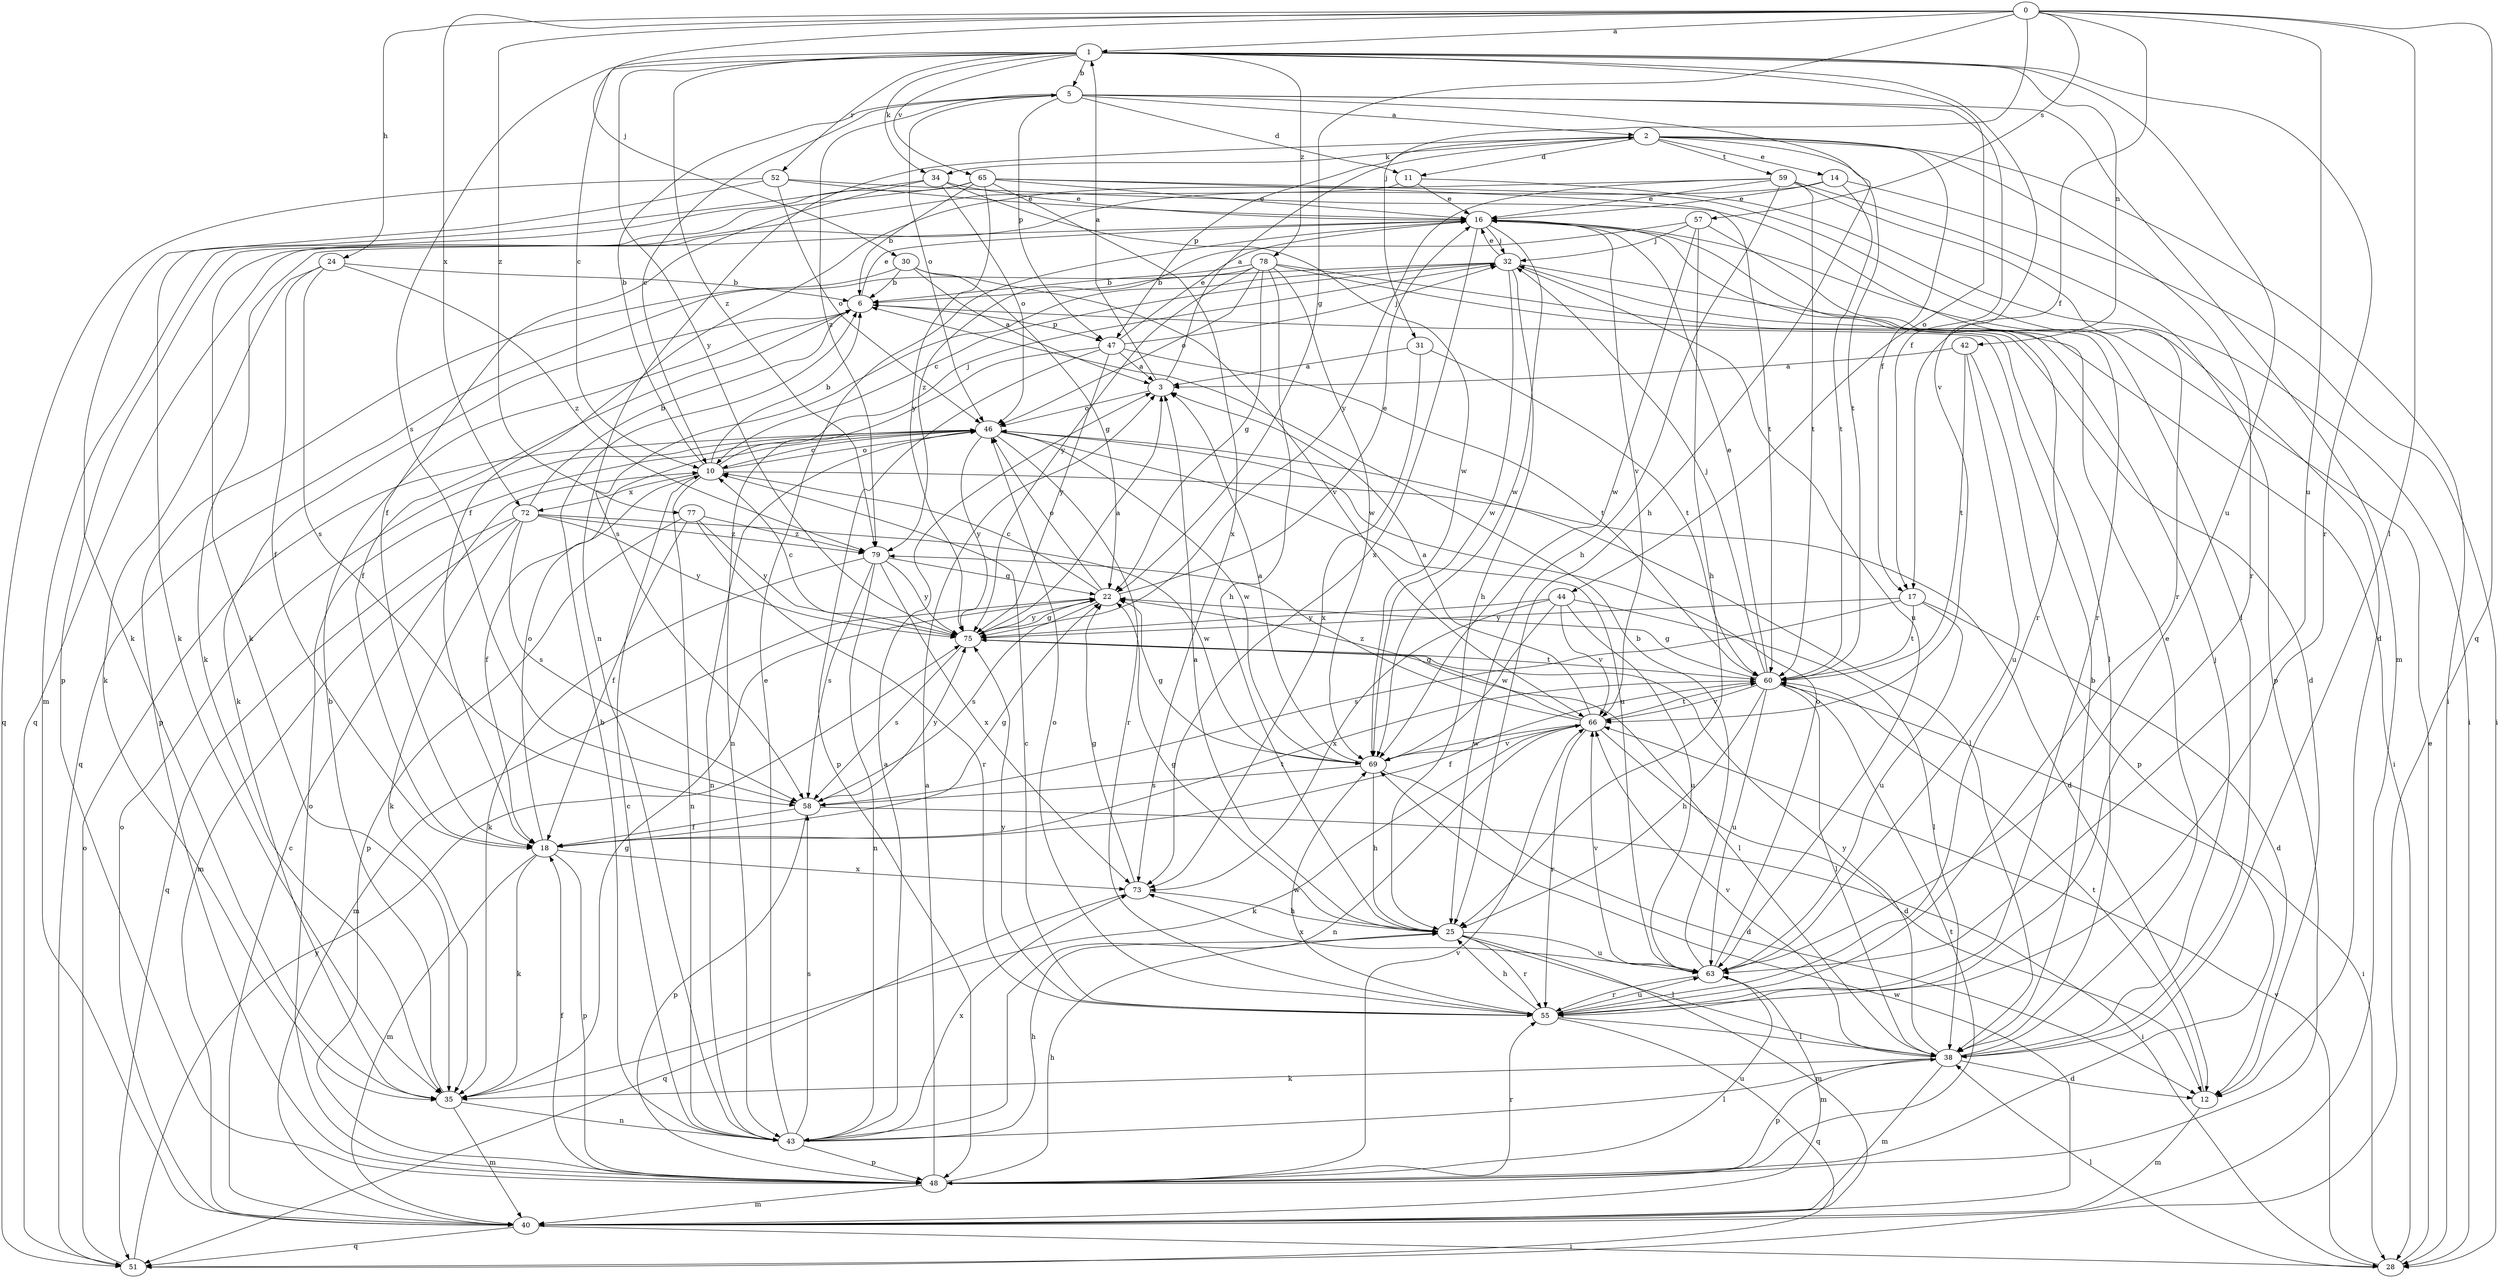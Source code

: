 strict digraph  {
0;
1;
2;
3;
5;
6;
10;
11;
12;
14;
16;
17;
18;
22;
24;
25;
28;
30;
31;
32;
34;
35;
38;
40;
42;
43;
44;
46;
47;
48;
51;
52;
55;
57;
58;
59;
60;
63;
65;
66;
69;
72;
73;
75;
77;
78;
79;
0 -> 1  [label=a];
0 -> 17  [label=f];
0 -> 22  [label=g];
0 -> 24  [label=h];
0 -> 30  [label=j];
0 -> 31  [label=j];
0 -> 38  [label=l];
0 -> 51  [label=q];
0 -> 57  [label=s];
0 -> 63  [label=u];
0 -> 72  [label=x];
0 -> 77  [label=z];
1 -> 5  [label=b];
1 -> 10  [label=c];
1 -> 34  [label=k];
1 -> 42  [label=n];
1 -> 44  [label=o];
1 -> 52  [label=r];
1 -> 55  [label=r];
1 -> 58  [label=s];
1 -> 63  [label=u];
1 -> 65  [label=v];
1 -> 66  [label=v];
1 -> 75  [label=y];
1 -> 78  [label=z];
1 -> 79  [label=z];
2 -> 11  [label=d];
2 -> 14  [label=e];
2 -> 17  [label=f];
2 -> 28  [label=i];
2 -> 34  [label=k];
2 -> 43  [label=n];
2 -> 47  [label=p];
2 -> 55  [label=r];
2 -> 59  [label=t];
2 -> 60  [label=t];
3 -> 1  [label=a];
3 -> 2  [label=a];
3 -> 46  [label=o];
5 -> 2  [label=a];
5 -> 10  [label=c];
5 -> 11  [label=d];
5 -> 17  [label=f];
5 -> 25  [label=h];
5 -> 40  [label=m];
5 -> 46  [label=o];
5 -> 47  [label=p];
5 -> 79  [label=z];
6 -> 16  [label=e];
6 -> 18  [label=f];
6 -> 35  [label=k];
6 -> 47  [label=p];
10 -> 5  [label=b];
10 -> 6  [label=b];
10 -> 12  [label=d];
10 -> 18  [label=f];
10 -> 32  [label=j];
10 -> 43  [label=n];
10 -> 46  [label=o];
10 -> 72  [label=x];
11 -> 16  [label=e];
11 -> 28  [label=i];
11 -> 35  [label=k];
12 -> 40  [label=m];
12 -> 60  [label=t];
14 -> 16  [label=e];
14 -> 28  [label=i];
14 -> 51  [label=q];
14 -> 60  [label=t];
16 -> 32  [label=j];
16 -> 35  [label=k];
16 -> 55  [label=r];
16 -> 66  [label=v];
16 -> 69  [label=w];
16 -> 73  [label=x];
17 -> 12  [label=d];
17 -> 58  [label=s];
17 -> 60  [label=t];
17 -> 63  [label=u];
17 -> 75  [label=y];
18 -> 22  [label=g];
18 -> 35  [label=k];
18 -> 40  [label=m];
18 -> 46  [label=o];
18 -> 48  [label=p];
18 -> 60  [label=t];
18 -> 73  [label=x];
22 -> 10  [label=c];
22 -> 16  [label=e];
22 -> 40  [label=m];
22 -> 46  [label=o];
22 -> 58  [label=s];
22 -> 75  [label=y];
24 -> 6  [label=b];
24 -> 18  [label=f];
24 -> 35  [label=k];
24 -> 58  [label=s];
24 -> 79  [label=z];
25 -> 3  [label=a];
25 -> 22  [label=g];
25 -> 38  [label=l];
25 -> 40  [label=m];
25 -> 55  [label=r];
25 -> 63  [label=u];
28 -> 16  [label=e];
28 -> 38  [label=l];
28 -> 66  [label=v];
30 -> 3  [label=a];
30 -> 6  [label=b];
30 -> 22  [label=g];
30 -> 48  [label=p];
30 -> 66  [label=v];
31 -> 3  [label=a];
31 -> 60  [label=t];
31 -> 73  [label=x];
32 -> 6  [label=b];
32 -> 10  [label=c];
32 -> 16  [label=e];
32 -> 25  [label=h];
32 -> 28  [label=i];
32 -> 58  [label=s];
32 -> 63  [label=u];
32 -> 69  [label=w];
34 -> 16  [label=e];
34 -> 18  [label=f];
34 -> 35  [label=k];
34 -> 46  [label=o];
34 -> 69  [label=w];
35 -> 6  [label=b];
35 -> 22  [label=g];
35 -> 40  [label=m];
35 -> 43  [label=n];
38 -> 6  [label=b];
38 -> 12  [label=d];
38 -> 16  [label=e];
38 -> 32  [label=j];
38 -> 35  [label=k];
38 -> 40  [label=m];
38 -> 48  [label=p];
38 -> 66  [label=v];
38 -> 75  [label=y];
40 -> 10  [label=c];
40 -> 28  [label=i];
40 -> 46  [label=o];
40 -> 51  [label=q];
40 -> 69  [label=w];
42 -> 3  [label=a];
42 -> 48  [label=p];
42 -> 60  [label=t];
42 -> 63  [label=u];
43 -> 3  [label=a];
43 -> 6  [label=b];
43 -> 10  [label=c];
43 -> 16  [label=e];
43 -> 25  [label=h];
43 -> 38  [label=l];
43 -> 48  [label=p];
43 -> 58  [label=s];
43 -> 73  [label=x];
44 -> 38  [label=l];
44 -> 63  [label=u];
44 -> 66  [label=v];
44 -> 69  [label=w];
44 -> 73  [label=x];
44 -> 75  [label=y];
46 -> 10  [label=c];
46 -> 38  [label=l];
46 -> 43  [label=n];
46 -> 55  [label=r];
46 -> 63  [label=u];
46 -> 69  [label=w];
46 -> 75  [label=y];
47 -> 3  [label=a];
47 -> 16  [label=e];
47 -> 32  [label=j];
47 -> 43  [label=n];
47 -> 48  [label=p];
47 -> 60  [label=t];
47 -> 75  [label=y];
48 -> 3  [label=a];
48 -> 18  [label=f];
48 -> 25  [label=h];
48 -> 40  [label=m];
48 -> 46  [label=o];
48 -> 55  [label=r];
48 -> 60  [label=t];
48 -> 63  [label=u];
48 -> 66  [label=v];
51 -> 46  [label=o];
51 -> 75  [label=y];
52 -> 16  [label=e];
52 -> 35  [label=k];
52 -> 38  [label=l];
52 -> 46  [label=o];
52 -> 51  [label=q];
55 -> 10  [label=c];
55 -> 25  [label=h];
55 -> 38  [label=l];
55 -> 46  [label=o];
55 -> 51  [label=q];
55 -> 63  [label=u];
55 -> 69  [label=w];
55 -> 75  [label=y];
57 -> 25  [label=h];
57 -> 32  [label=j];
57 -> 55  [label=r];
57 -> 69  [label=w];
57 -> 79  [label=z];
58 -> 18  [label=f];
58 -> 28  [label=i];
58 -> 48  [label=p];
58 -> 75  [label=y];
59 -> 16  [label=e];
59 -> 18  [label=f];
59 -> 25  [label=h];
59 -> 48  [label=p];
59 -> 55  [label=r];
59 -> 60  [label=t];
59 -> 75  [label=y];
60 -> 16  [label=e];
60 -> 18  [label=f];
60 -> 22  [label=g];
60 -> 25  [label=h];
60 -> 28  [label=i];
60 -> 32  [label=j];
60 -> 38  [label=l];
60 -> 63  [label=u];
60 -> 66  [label=v];
63 -> 6  [label=b];
63 -> 40  [label=m];
63 -> 46  [label=o];
63 -> 55  [label=r];
63 -> 66  [label=v];
63 -> 73  [label=x];
65 -> 6  [label=b];
65 -> 12  [label=d];
65 -> 16  [label=e];
65 -> 40  [label=m];
65 -> 48  [label=p];
65 -> 60  [label=t];
65 -> 73  [label=x];
65 -> 75  [label=y];
66 -> 3  [label=a];
66 -> 12  [label=d];
66 -> 22  [label=g];
66 -> 35  [label=k];
66 -> 43  [label=n];
66 -> 55  [label=r];
66 -> 60  [label=t];
66 -> 69  [label=w];
66 -> 79  [label=z];
69 -> 3  [label=a];
69 -> 12  [label=d];
69 -> 22  [label=g];
69 -> 25  [label=h];
69 -> 58  [label=s];
69 -> 66  [label=v];
72 -> 6  [label=b];
72 -> 35  [label=k];
72 -> 40  [label=m];
72 -> 51  [label=q];
72 -> 58  [label=s];
72 -> 69  [label=w];
72 -> 75  [label=y];
72 -> 79  [label=z];
73 -> 22  [label=g];
73 -> 25  [label=h];
73 -> 51  [label=q];
75 -> 3  [label=a];
75 -> 10  [label=c];
75 -> 22  [label=g];
75 -> 38  [label=l];
75 -> 58  [label=s];
75 -> 60  [label=t];
77 -> 18  [label=f];
77 -> 48  [label=p];
77 -> 55  [label=r];
77 -> 75  [label=y];
77 -> 79  [label=z];
78 -> 6  [label=b];
78 -> 12  [label=d];
78 -> 22  [label=g];
78 -> 25  [label=h];
78 -> 38  [label=l];
78 -> 46  [label=o];
78 -> 51  [label=q];
78 -> 69  [label=w];
78 -> 75  [label=y];
79 -> 22  [label=g];
79 -> 35  [label=k];
79 -> 43  [label=n];
79 -> 58  [label=s];
79 -> 73  [label=x];
79 -> 75  [label=y];
}
